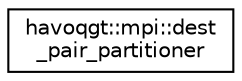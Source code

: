 digraph "Graphical Class Hierarchy"
{
  edge [fontname="Helvetica",fontsize="10",labelfontname="Helvetica",labelfontsize="10"];
  node [fontname="Helvetica",fontsize="10",shape=record];
  rankdir="LR";
  Node1 [label="havoqgt::mpi::dest\l_pair_partitioner",height=0.2,width=0.4,color="black", fillcolor="white", style="filled",URL="$classhavoqgt_1_1mpi_1_1dest__pair__partitioner.html"];
}
